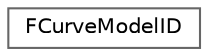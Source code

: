 digraph "Graphical Class Hierarchy"
{
 // INTERACTIVE_SVG=YES
 // LATEX_PDF_SIZE
  bgcolor="transparent";
  edge [fontname=Helvetica,fontsize=10,labelfontname=Helvetica,labelfontsize=10];
  node [fontname=Helvetica,fontsize=10,shape=box,height=0.2,width=0.4];
  rankdir="LR";
  Node0 [id="Node000000",label="FCurveModelID",height=0.2,width=0.4,color="grey40", fillcolor="white", style="filled",URL="$d7/d04/structFCurveModelID.html",tooltip="A unique identifier for a curve model existing on a curve editor."];
}
